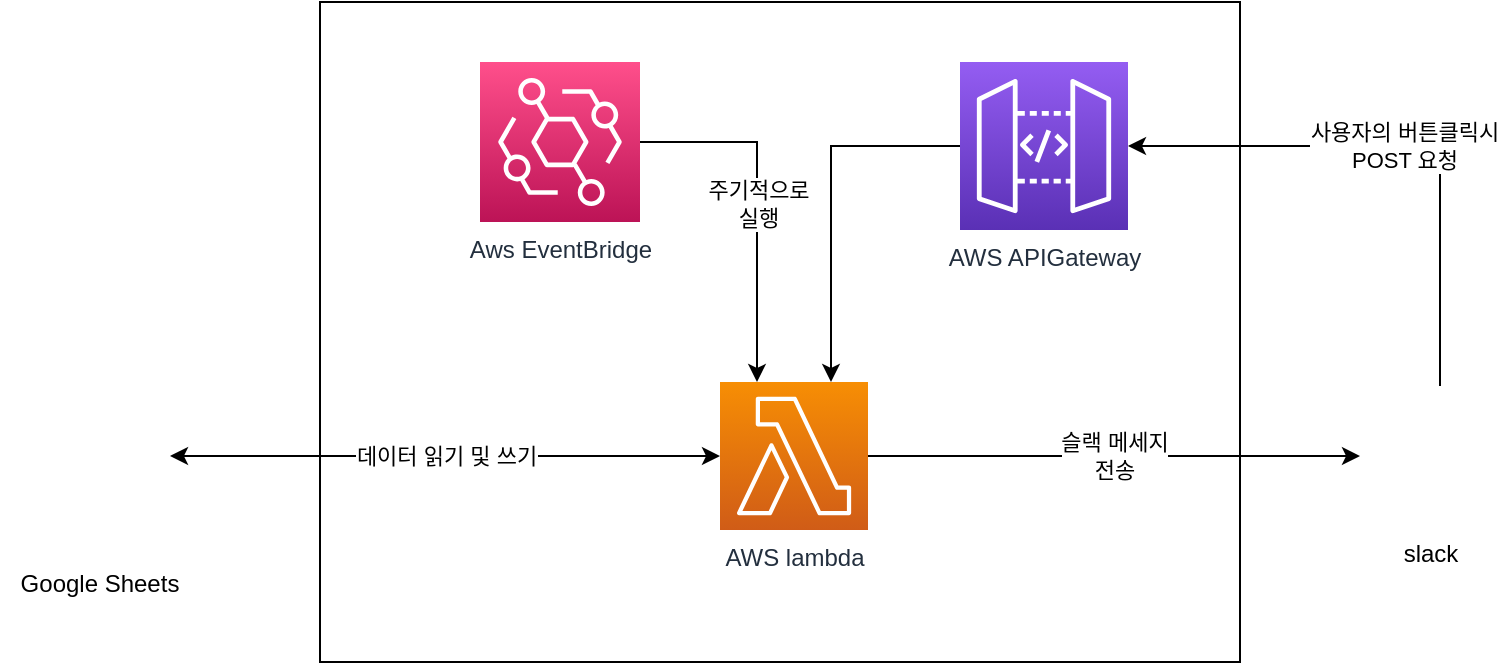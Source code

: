 <mxfile version="21.7.2" type="device">
  <diagram name="페이지-1" id="1CIWbC4a7yUay3ugUWUv">
    <mxGraphModel dx="1125" dy="767" grid="1" gridSize="10" guides="1" tooltips="1" connect="1" arrows="1" fold="1" page="1" pageScale="1" pageWidth="1200" pageHeight="600" math="0" shadow="0">
      <root>
        <mxCell id="0" />
        <mxCell id="1" parent="0" />
        <mxCell id="R8Y3Un9ZDwZsNewd_IeB-35" value="" style="rounded=0;whiteSpace=wrap;html=1;" vertex="1" parent="1">
          <mxGeometry x="280" y="50" width="460" height="330" as="geometry" />
        </mxCell>
        <mxCell id="R8Y3Un9ZDwZsNewd_IeB-30" value="사용자의 버튼클릭시&lt;br&gt;POST 요청" style="edgeStyle=orthogonalEdgeStyle;rounded=0;orthogonalLoop=1;jettySize=auto;html=1;entryX=1;entryY=0.5;entryDx=0;entryDy=0;entryPerimeter=0;" edge="1" parent="1" source="R8Y3Un9ZDwZsNewd_IeB-1" target="R8Y3Un9ZDwZsNewd_IeB-4">
          <mxGeometry relative="1" as="geometry">
            <Array as="points">
              <mxPoint x="840" y="122" />
            </Array>
          </mxGeometry>
        </mxCell>
        <mxCell id="R8Y3Un9ZDwZsNewd_IeB-1" value="slack" style="shape=image;html=1;verticalAlign=top;verticalLabelPosition=bottom;labelBackgroundColor=#ffffff;imageAspect=0;aspect=fixed;image=https://cdn2.iconfinder.com/data/icons/social-media-2285/512/1_Slack_colored_svg-128.png" vertex="1" parent="1">
          <mxGeometry x="800" y="242" width="70" height="70" as="geometry" />
        </mxCell>
        <mxCell id="R8Y3Un9ZDwZsNewd_IeB-27" style="edgeStyle=orthogonalEdgeStyle;rounded=0;orthogonalLoop=1;jettySize=auto;html=1;entryX=0.75;entryY=0;entryDx=0;entryDy=0;entryPerimeter=0;" edge="1" parent="1" source="R8Y3Un9ZDwZsNewd_IeB-4" target="R8Y3Un9ZDwZsNewd_IeB-6">
          <mxGeometry relative="1" as="geometry" />
        </mxCell>
        <mxCell id="R8Y3Un9ZDwZsNewd_IeB-4" value="AWS APIGateway" style="sketch=0;points=[[0,0,0],[0.25,0,0],[0.5,0,0],[0.75,0,0],[1,0,0],[0,1,0],[0.25,1,0],[0.5,1,0],[0.75,1,0],[1,1,0],[0,0.25,0],[0,0.5,0],[0,0.75,0],[1,0.25,0],[1,0.5,0],[1,0.75,0]];outlineConnect=0;fontColor=#232F3E;gradientColor=#945DF2;gradientDirection=north;fillColor=#5A30B5;strokeColor=#ffffff;dashed=0;verticalLabelPosition=bottom;verticalAlign=top;align=center;html=1;fontSize=12;fontStyle=0;aspect=fixed;shape=mxgraph.aws4.resourceIcon;resIcon=mxgraph.aws4.api_gateway;" vertex="1" parent="1">
          <mxGeometry x="600" y="80" width="84" height="84" as="geometry" />
        </mxCell>
        <mxCell id="R8Y3Un9ZDwZsNewd_IeB-29" value="슬랙 메세지 &lt;br&gt;전송" style="edgeStyle=orthogonalEdgeStyle;rounded=0;orthogonalLoop=1;jettySize=auto;html=1;entryX=0;entryY=0.5;entryDx=0;entryDy=0;" edge="1" parent="1" source="R8Y3Un9ZDwZsNewd_IeB-6" target="R8Y3Un9ZDwZsNewd_IeB-1">
          <mxGeometry relative="1" as="geometry" />
        </mxCell>
        <mxCell id="R8Y3Un9ZDwZsNewd_IeB-6" value="AWS lambda" style="sketch=0;points=[[0,0,0],[0.25,0,0],[0.5,0,0],[0.75,0,0],[1,0,0],[0,1,0],[0.25,1,0],[0.5,1,0],[0.75,1,0],[1,1,0],[0,0.25,0],[0,0.5,0],[0,0.75,0],[1,0.25,0],[1,0.5,0],[1,0.75,0]];outlineConnect=0;fontColor=#232F3E;gradientColor=#F78E04;gradientDirection=north;fillColor=#D05C17;strokeColor=#ffffff;dashed=0;verticalLabelPosition=bottom;verticalAlign=top;align=center;html=1;fontSize=12;fontStyle=0;aspect=fixed;shape=mxgraph.aws4.resourceIcon;resIcon=mxgraph.aws4.lambda;" vertex="1" parent="1">
          <mxGeometry x="480" y="240" width="74" height="74" as="geometry" />
        </mxCell>
        <mxCell id="R8Y3Un9ZDwZsNewd_IeB-26" value="주기적으로 &lt;br&gt;실행" style="edgeStyle=orthogonalEdgeStyle;rounded=0;orthogonalLoop=1;jettySize=auto;html=1;entryX=0.25;entryY=0;entryDx=0;entryDy=0;entryPerimeter=0;" edge="1" parent="1" source="R8Y3Un9ZDwZsNewd_IeB-13" target="R8Y3Un9ZDwZsNewd_IeB-6">
          <mxGeometry relative="1" as="geometry" />
        </mxCell>
        <mxCell id="R8Y3Un9ZDwZsNewd_IeB-13" value="Aws EventBridge" style="sketch=0;points=[[0,0,0],[0.25,0,0],[0.5,0,0],[0.75,0,0],[1,0,0],[0,1,0],[0.25,1,0],[0.5,1,0],[0.75,1,0],[1,1,0],[0,0.25,0],[0,0.5,0],[0,0.75,0],[1,0.25,0],[1,0.5,0],[1,0.75,0]];outlineConnect=0;fontColor=#232F3E;gradientColor=#FF4F8B;gradientDirection=north;fillColor=#BC1356;strokeColor=#ffffff;dashed=0;verticalLabelPosition=bottom;verticalAlign=top;align=center;html=1;fontSize=12;fontStyle=0;aspect=fixed;shape=mxgraph.aws4.resourceIcon;resIcon=mxgraph.aws4.eventbridge;" vertex="1" parent="1">
          <mxGeometry x="360" y="80" width="80" height="80" as="geometry" />
        </mxCell>
        <mxCell id="R8Y3Un9ZDwZsNewd_IeB-36" value="데이터 읽기 및 쓰기" style="edgeStyle=orthogonalEdgeStyle;rounded=0;orthogonalLoop=1;jettySize=auto;html=1;entryX=0;entryY=0.5;entryDx=0;entryDy=0;entryPerimeter=0;startArrow=classic;startFill=1;exitX=0.85;exitY=0.5;exitDx=0;exitDy=0;exitPerimeter=0;" edge="1" parent="1" source="R8Y3Un9ZDwZsNewd_IeB-33" target="R8Y3Un9ZDwZsNewd_IeB-6">
          <mxGeometry relative="1" as="geometry" />
        </mxCell>
        <mxCell id="R8Y3Un9ZDwZsNewd_IeB-33" value="Google Sheets" style="shape=image;imageAspect=0;aspect=fixed;verticalLabelPosition=bottom;verticalAlign=top;image=https://lh3.ggpht.com/e3oZddUHSC6EcnxC80rl_6HbY94sM63dn6KrEXJ-C4GIUN-t1XM0uYA_WUwyhbIHmVMH=w300;points=[[0,0,0,0,0],[0,0.25,0,0,0],[0,0.5,0,0,0],[0,0.75,0,0,0],[0,1,0,0,0],[0.25,0,0,0,0],[0.25,1,0,0,0],[0.5,0,0,0,0],[0.5,1,0,0,0],[0.75,0,0,0,0],[0.75,1,0,0,0],[0.85,0.5,0,0,0],[1,0,0,0,0],[1,0.25,0,0,0],[1,0.75,0,0,0],[1,1,0,0,0]];" vertex="1" parent="1">
          <mxGeometry x="120" y="227" width="100" height="100" as="geometry" />
        </mxCell>
      </root>
    </mxGraphModel>
  </diagram>
</mxfile>
